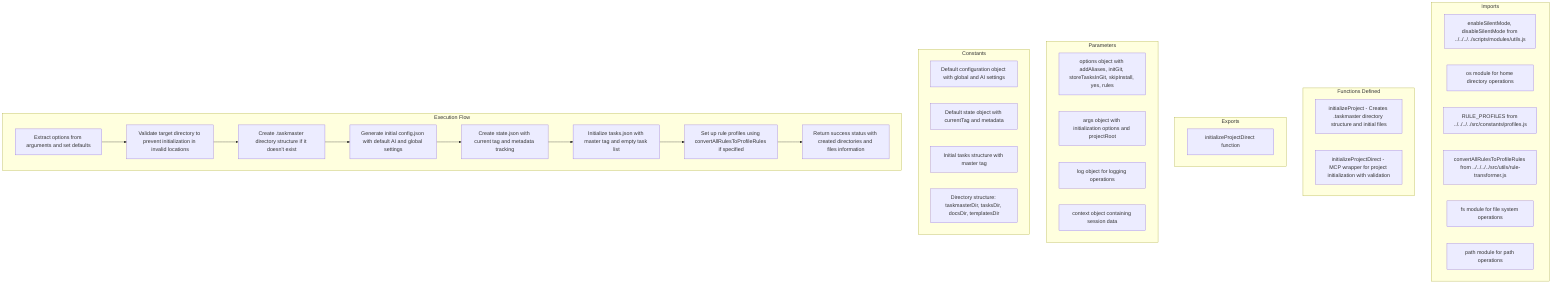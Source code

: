 flowchart TB
    subgraph Imports
        I1[enableSilentMode, disableSilentMode from ../../../../scripts/modules/utils.js]
        I2[os module for home directory operations]
        I3[RULE_PROFILES from ../../../../src/constants/profiles.js]
        I4[convertAllRulesToProfileRules from ../../../../src/utils/rule-transformer.js]
        I5[fs module for file system operations]
        I6[path module for path operations]
    end

    subgraph "Functions Defined"
        FU1[initializeProject - Creates .taskmaster directory structure and initial files]
        FU2[initializeProjectDirect - MCP wrapper for project initialization with validation]
    end

    subgraph Exports
        E1[initializeProjectDirect function]
    end

    subgraph Parameters
        P1[options object with addAliases, initGit, storeTasksInGit, skipInstall, yes, rules]
        P2[args object with initialization options and projectRoot]
        P3[log object for logging operations]
        P4[context object containing session data]
    end

    subgraph Constants
        C1[Default configuration object with global and AI settings]
        C2[Default state object with currentTag and metadata]
        C3[Initial tasks structure with master tag]
        C4[Directory structure: taskmasterDir, tasksDir, docsDir, templatesDir]
    end

    subgraph "Execution Flow"
        FL1[Extract options from arguments and set defaults]
        FL2[Validate target directory to prevent initialization in invalid locations]
        FL3[Create .taskmaster directory structure if it doesn't exist]
        FL4[Generate initial config.json with default AI and global settings]
        FL5[Create state.json with current tag and metadata tracking]
        FL6[Initialize tasks.json with master tag and empty task list]
        FL7[Set up rule profiles using convertAllRulesToProfileRules if specified]
        FL8[Return success status with created directories and files information]
    end

    FL1 --> FL2
    FL2 --> FL3
    FL3 --> FL4
    FL4 --> FL5
    FL5 --> FL6
    FL6 --> FL7
    FL7 --> FL8